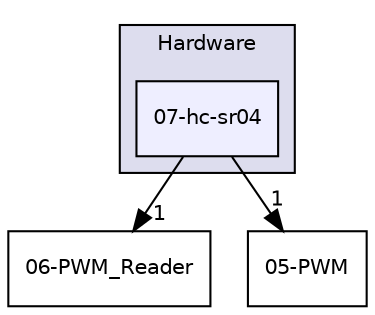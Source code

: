 digraph "E:/Agustin/Escritorio/MCUexpresso/KitLPC845-C++/src/Drivers/Hardware/07-hc-sr04" {
  compound=true
  node [ fontsize="10", fontname="Helvetica"];
  edge [ labelfontsize="10", labelfontname="Helvetica"];
  subgraph clusterdir_20b8c9b61d64145e8c95b1ca5e812349 {
    graph [ bgcolor="#ddddee", pencolor="black", label="Hardware" fontname="Helvetica", fontsize="10", URL="dir_20b8c9b61d64145e8c95b1ca5e812349.html"]
  dir_9febfe212abed1bece14275e888536c8 [shape=box, label="07-hc-sr04", style="filled", fillcolor="#eeeeff", pencolor="black", URL="dir_9febfe212abed1bece14275e888536c8.html"];
  }
  dir_be7e62d60bbe880d703ce58d22e439c2 [shape=box label="06-PWM_Reader" URL="dir_be7e62d60bbe880d703ce58d22e439c2.html"];
  dir_29840a3dc018743c105e57f2f293ff3b [shape=box label="05-PWM" URL="dir_29840a3dc018743c105e57f2f293ff3b.html"];
  dir_9febfe212abed1bece14275e888536c8->dir_be7e62d60bbe880d703ce58d22e439c2 [headlabel="1", labeldistance=1.5 headhref="dir_000014_000013.html"];
  dir_9febfe212abed1bece14275e888536c8->dir_29840a3dc018743c105e57f2f293ff3b [headlabel="1", labeldistance=1.5 headhref="dir_000014_000012.html"];
}
